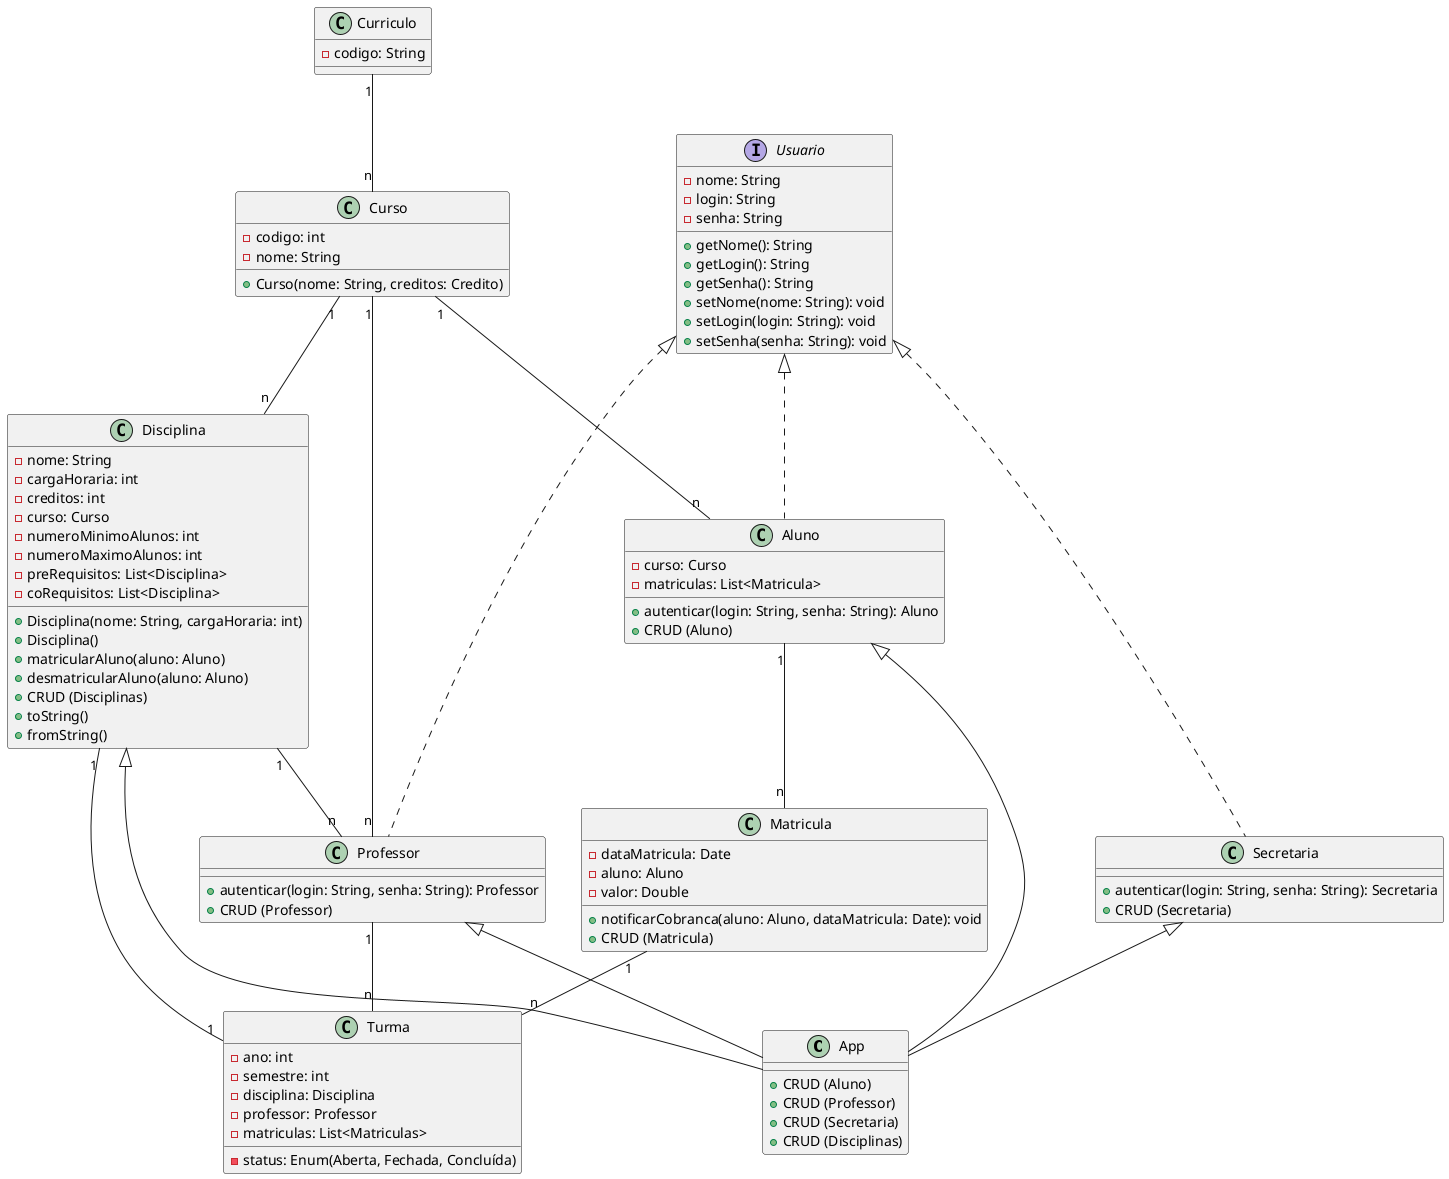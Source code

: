 @startuml

class App {
    +CRUD (Aluno)
    +CRUD (Professor)
    +CRUD (Secretaria)
    +CRUD (Disciplinas)
}

class Curriculo {
   -codigo: String
}

class Curso {
    -codigo: int
    -nome: String
    +Curso(nome: String, creditos: Credito)
}


class Disciplina{
    -nome: String
    -cargaHoraria: int
    -creditos: int
    -curso: Curso
    -numeroMinimoAlunos: int
    -numeroMaximoAlunos: int
    -preRequisitos: List<Disciplina>
    -coRequisitos: List<Disciplina>
    +Disciplina(nome: String, cargaHoraria: int)
    +Disciplina()
    +matricularAluno(aluno: Aluno)
    +desmatricularAluno(aluno: Aluno)
    +CRUD (Disciplinas)
    +toString()
    +fromString()
}

class Matricula {
    -dataMatricula: Date
    -aluno: Aluno
    -valor: Double
    +notificarCobranca(aluno: Aluno, dataMatricula: Date): void
    +CRUD (Matricula)
}

class Professor implements Usuario {
    +autenticar(login: String, senha: String): Professor
    +CRUD (Professor)
}


class Aluno implements Usuario {
    -curso: Curso
    -matriculas: List<Matricula>
    +autenticar(login: String, senha: String): Aluno
    +CRUD (Aluno)
}


class Secretaria implements Usuario {
    +autenticar(login: String, senha: String): Secretaria
    +CRUD (Secretaria)
}

class Turma {
    -ano: int
    -semestre: int
    -disciplina: Disciplina
    -professor: Professor
    -status: Enum(Aberta, Fechada, Concluída)
    -matriculas: List<Matriculas>
}

interface Usuario{
    -nome: String
    -login: String
    -senha: String
    +getNome(): String
    +getLogin(): String
    +getSenha(): String
    +setNome(nome: String): void
    +setLogin(login: String): void
    +setSenha(senha: String): void
}

' Universidade "1" -- "n" Curriculo
Curriculo "1" -- "n" Curso
Curso "1" -- "n" Disciplina
Curso "1" -- "n" Aluno
Curso "1" -- "n" Professor
Disciplina "1" -- "n" Professor
Aluno "1" -- "n" Matricula
Professor "1" -- "n" Turma
Disciplina "1" -- "1" Turma
Matricula "1" -- "n" Turma


' Relações da classe App
Professor   <|--  App 
Aluno       <|--  App 
Secretaria  <|--  App 
Disciplina  <|--  App 

@enduml